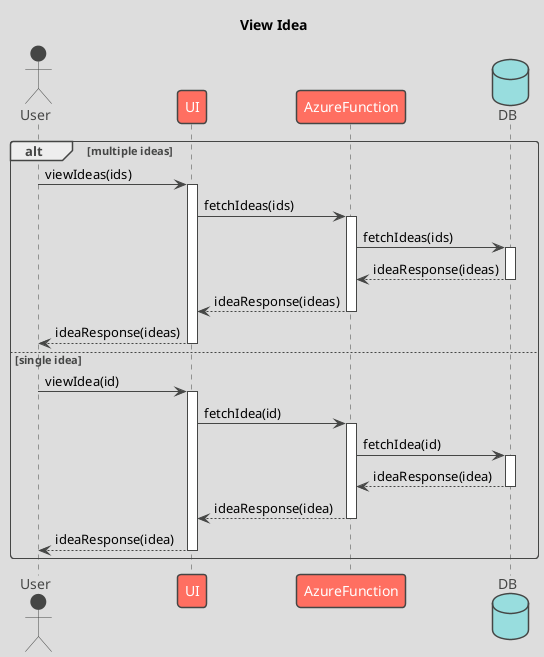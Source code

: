 @startuml ViewIdea
!theme toy
title View Idea

actor User order 1
participant UI order 2
participant AzureFunction order 3
database DB order 4

alt multiple ideas
 User -> UI: viewIdeas(ids)
 activate UI
 UI -> AzureFunction: fetchIdeas(ids)
 activate AzureFunction
 AzureFunction -> DB: fetchIdeas(ids)
 activate DB
 DB --> AzureFunction: ideaResponse(ideas)
 deactivate DB
 AzureFunction --> UI: ideaResponse(ideas)
 deactivate AzureFunction
 UI --> User: ideaResponse(ideas)
 deactivate UI

else single idea
 User -> UI: viewIdea(id)
 activate UI
 UI -> AzureFunction: fetchIdea(id)
 activate AzureFunction
 AzureFunction -> DB: fetchIdea(id)
 activate DB
 DB --> AzureFunction: ideaResponse(idea)
 deactivate DB
 AzureFunction --> UI: ideaResponse(idea)
 deactivate AzureFunction
 UI --> User: ideaResponse(idea)
 deactivate UI
end

@enduml